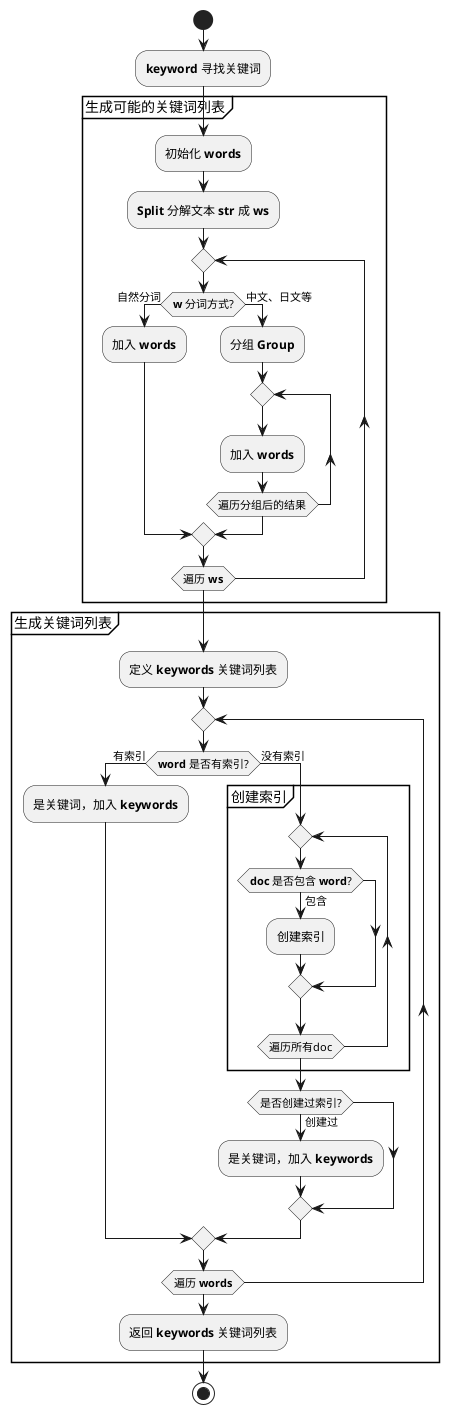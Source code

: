 @startuml
start
:**keyword** 寻找关键词;
partition 生成可能的关键词列表 {
  :初始化 **words**;
  :**Split** 分解文本 **str** 成 **ws**;
  repeat
    if (**w** 分词方式?) then (自然分词)
      :加入 **words**;
    else (中文、日文等)
      :分组 **Group**;
      repeat
        :加入 **words**;
      repeat while (遍历分组后的结果)
    endif
  repeat while (遍历 **ws**)
}
partition 生成关键词列表 {
  :定义 **keywords** 关键词列表;
  repeat
    if (**word** 是否有索引?) then (有索引)
      :是关键词，加入 **keywords**;
    else (没有索引)
      partition 创建索引 {
        repeat
          if (**doc** 是否包含 **word**?) then (包含)
            :创建索引;
          endif
        repeat while (遍历所有doc)
      }
      if (是否创建过索引?) then (创建过)
        :是关键词，加入 **keywords**;
      endif
    endif
  repeat while (遍历 **words**)
  :返回 **keywords** 关键词列表;
}
stop
@enduml
